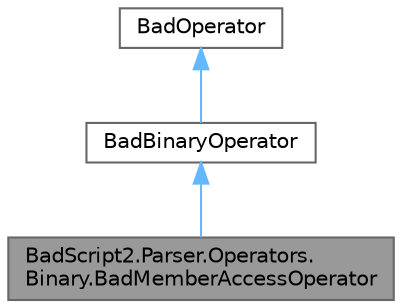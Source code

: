 digraph "BadScript2.Parser.Operators.Binary.BadMemberAccessOperator"
{
 // LATEX_PDF_SIZE
  bgcolor="transparent";
  edge [fontname=Helvetica,fontsize=10,labelfontname=Helvetica,labelfontsize=10];
  node [fontname=Helvetica,fontsize=10,shape=box,height=0.2,width=0.4];
  Node1 [id="Node000001",label="BadScript2.Parser.Operators.\lBinary.BadMemberAccessOperator",height=0.2,width=0.4,color="gray40", fillcolor="grey60", style="filled", fontcolor="black",tooltip="Implements the Member Access Operator."];
  Node2 -> Node1 [id="edge1_Node000001_Node000002",dir="back",color="steelblue1",style="solid",tooltip=" "];
  Node2 [id="Node000002",label="BadBinaryOperator",height=0.2,width=0.4,color="gray40", fillcolor="white", style="filled",URL="$class_bad_script2_1_1_parser_1_1_operators_1_1_bad_binary_operator.html",tooltip="Base class for all binary operators."];
  Node3 -> Node2 [id="edge2_Node000002_Node000003",dir="back",color="steelblue1",style="solid",tooltip=" "];
  Node3 [id="Node000003",label="BadOperator",height=0.2,width=0.4,color="gray40", fillcolor="white", style="filled",URL="$class_bad_script2_1_1_parser_1_1_operators_1_1_bad_operator.html",tooltip="Base Class of All Operators."];
}
